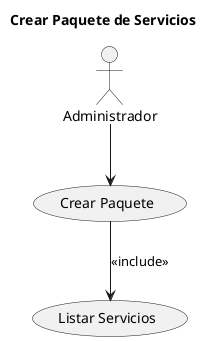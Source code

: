 @startuml Create_Services_Package

title Crear Paquete de Servicios

actor Administrador

Administrador --> (Crear Paquete)
(Crear Paquete) --> (Listar Servicios) : <<include>>

@enduml